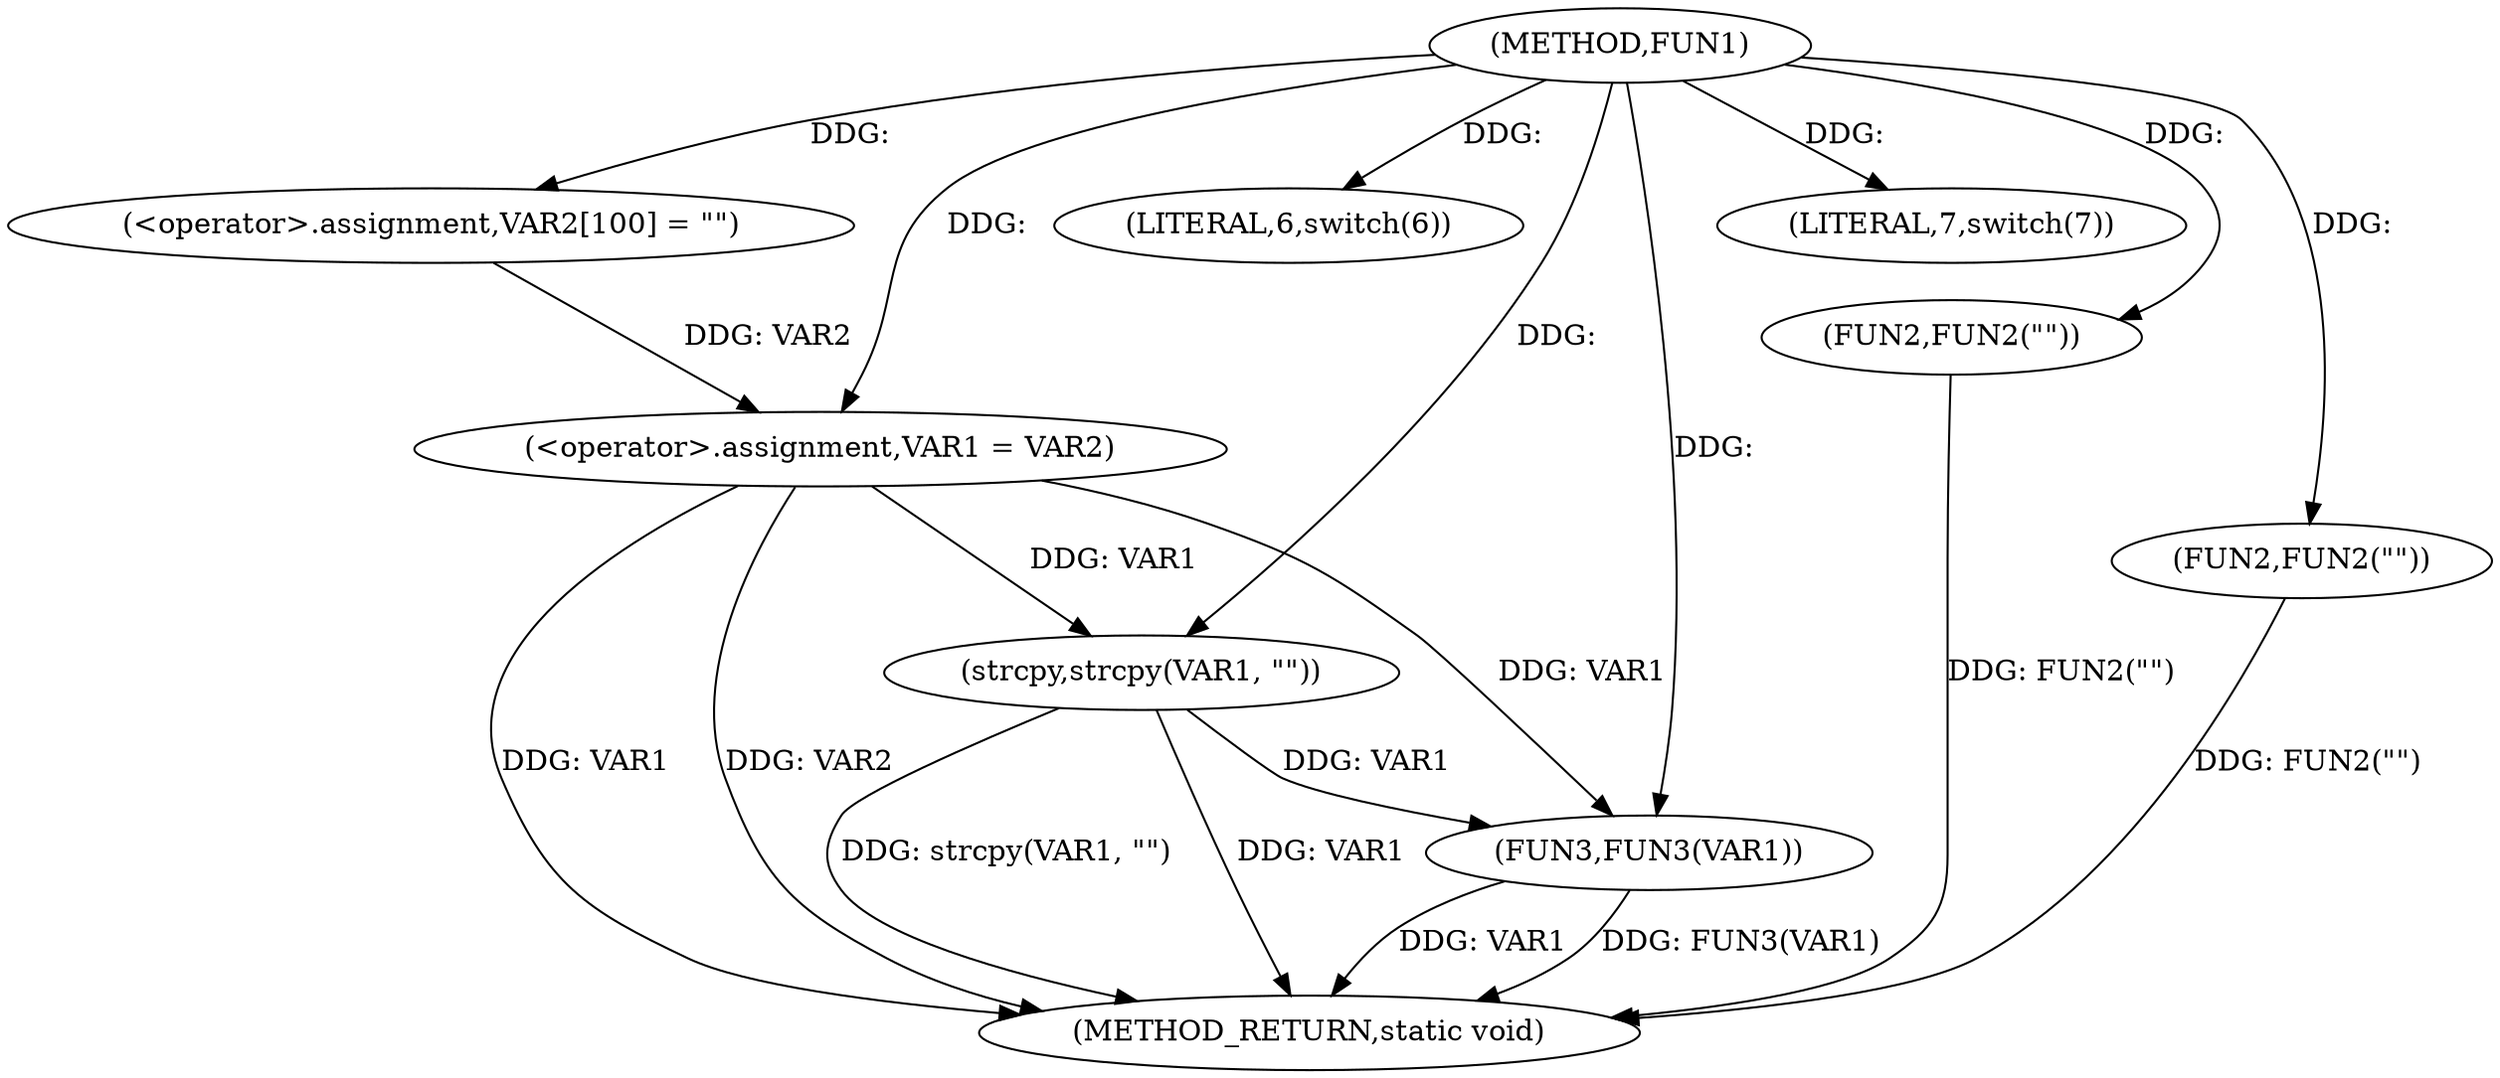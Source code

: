 digraph FUN1 {  
"1000100" [label = "(METHOD,FUN1)" ]
"1000133" [label = "(METHOD_RETURN,static void)" ]
"1000104" [label = "(<operator>.assignment,VAR2[100] = \"\")" ]
"1000107" [label = "(<operator>.assignment,VAR1 = VAR2)" ]
"1000111" [label = "(LITERAL,6,switch(6))" ]
"1000114" [label = "(strcpy,strcpy(VAR1, \"\"))" ]
"1000119" [label = "(FUN2,FUN2(\"\"))" ]
"1000123" [label = "(LITERAL,7,switch(7))" ]
"1000126" [label = "(FUN3,FUN3(VAR1))" ]
"1000130" [label = "(FUN2,FUN2(\"\"))" ]
  "1000107" -> "1000133"  [ label = "DDG: VAR1"] 
  "1000114" -> "1000133"  [ label = "DDG: strcpy(VAR1, \"\")"] 
  "1000114" -> "1000133"  [ label = "DDG: VAR1"] 
  "1000126" -> "1000133"  [ label = "DDG: VAR1"] 
  "1000119" -> "1000133"  [ label = "DDG: FUN2(\"\")"] 
  "1000107" -> "1000133"  [ label = "DDG: VAR2"] 
  "1000130" -> "1000133"  [ label = "DDG: FUN2(\"\")"] 
  "1000126" -> "1000133"  [ label = "DDG: FUN3(VAR1)"] 
  "1000100" -> "1000104"  [ label = "DDG: "] 
  "1000104" -> "1000107"  [ label = "DDG: VAR2"] 
  "1000100" -> "1000107"  [ label = "DDG: "] 
  "1000100" -> "1000111"  [ label = "DDG: "] 
  "1000107" -> "1000114"  [ label = "DDG: VAR1"] 
  "1000100" -> "1000114"  [ label = "DDG: "] 
  "1000100" -> "1000119"  [ label = "DDG: "] 
  "1000100" -> "1000123"  [ label = "DDG: "] 
  "1000107" -> "1000126"  [ label = "DDG: VAR1"] 
  "1000114" -> "1000126"  [ label = "DDG: VAR1"] 
  "1000100" -> "1000126"  [ label = "DDG: "] 
  "1000100" -> "1000130"  [ label = "DDG: "] 
}
